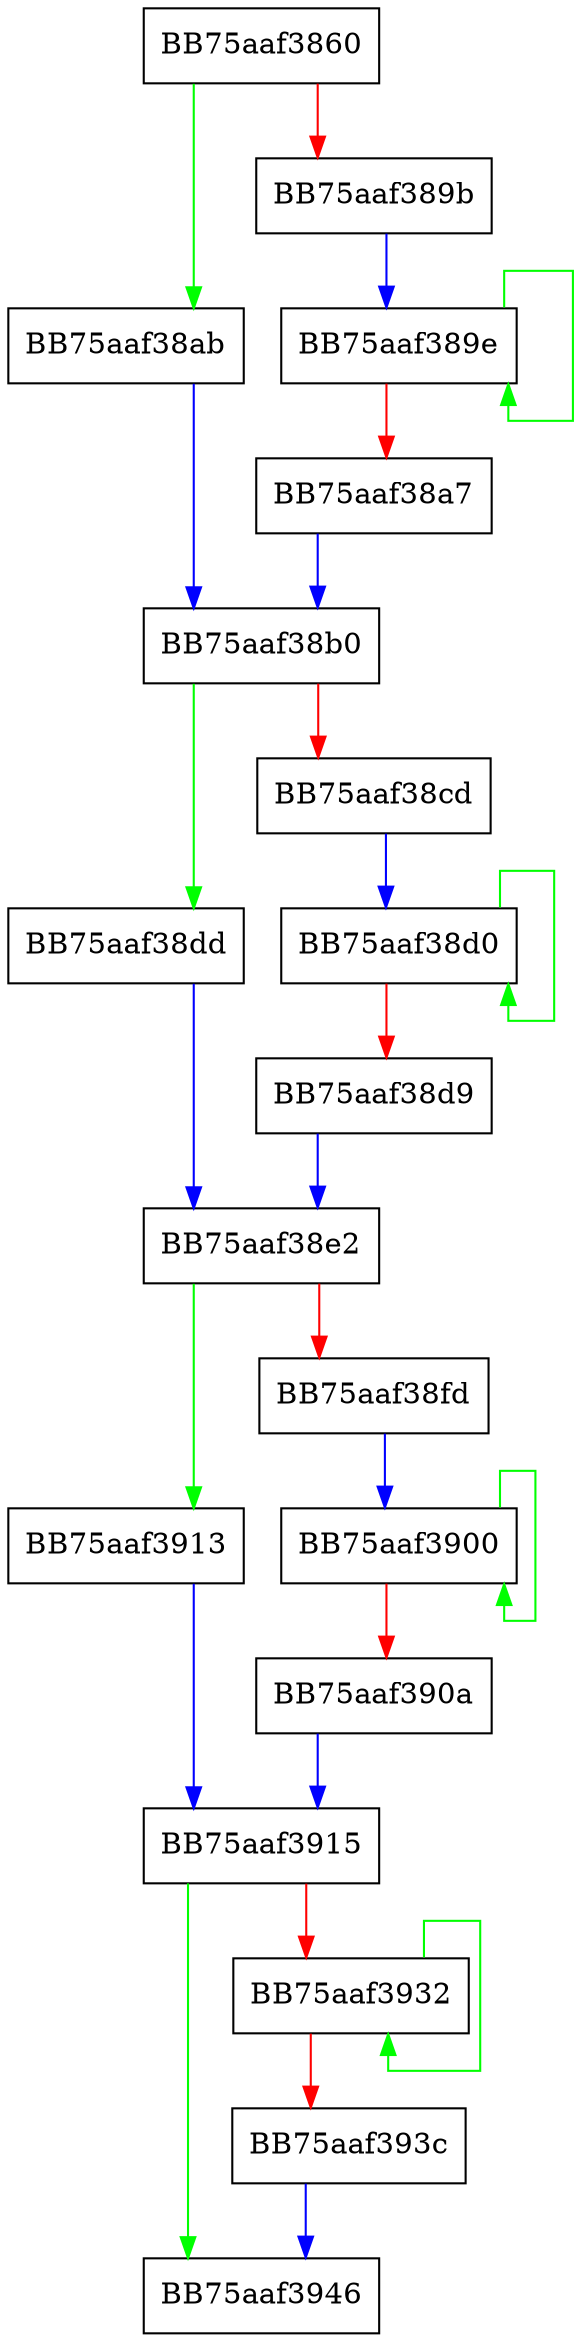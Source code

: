 digraph McTemplateU0sszz_MPEventWriteTransfer {
  node [shape="box"];
  graph [splines=ortho];
  BB75aaf3860 -> BB75aaf38ab [color="green"];
  BB75aaf3860 -> BB75aaf389b [color="red"];
  BB75aaf389b -> BB75aaf389e [color="blue"];
  BB75aaf389e -> BB75aaf389e [color="green"];
  BB75aaf389e -> BB75aaf38a7 [color="red"];
  BB75aaf38a7 -> BB75aaf38b0 [color="blue"];
  BB75aaf38ab -> BB75aaf38b0 [color="blue"];
  BB75aaf38b0 -> BB75aaf38dd [color="green"];
  BB75aaf38b0 -> BB75aaf38cd [color="red"];
  BB75aaf38cd -> BB75aaf38d0 [color="blue"];
  BB75aaf38d0 -> BB75aaf38d0 [color="green"];
  BB75aaf38d0 -> BB75aaf38d9 [color="red"];
  BB75aaf38d9 -> BB75aaf38e2 [color="blue"];
  BB75aaf38dd -> BB75aaf38e2 [color="blue"];
  BB75aaf38e2 -> BB75aaf3913 [color="green"];
  BB75aaf38e2 -> BB75aaf38fd [color="red"];
  BB75aaf38fd -> BB75aaf3900 [color="blue"];
  BB75aaf3900 -> BB75aaf3900 [color="green"];
  BB75aaf3900 -> BB75aaf390a [color="red"];
  BB75aaf390a -> BB75aaf3915 [color="blue"];
  BB75aaf3913 -> BB75aaf3915 [color="blue"];
  BB75aaf3915 -> BB75aaf3946 [color="green"];
  BB75aaf3915 -> BB75aaf3932 [color="red"];
  BB75aaf3932 -> BB75aaf3932 [color="green"];
  BB75aaf3932 -> BB75aaf393c [color="red"];
  BB75aaf393c -> BB75aaf3946 [color="blue"];
}